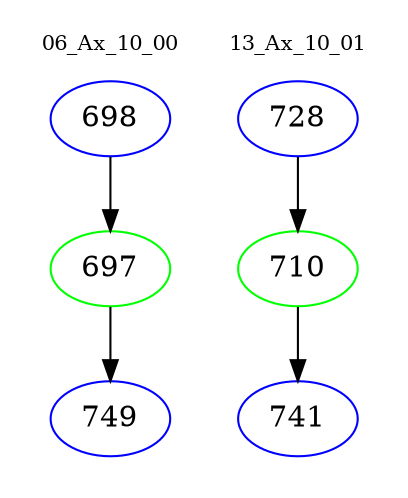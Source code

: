 digraph{
subgraph cluster_0 {
color = white
label = "06_Ax_10_00";
fontsize=10;
T0_698 [label="698", color="blue"]
T0_698 -> T0_697 [color="black"]
T0_697 [label="697", color="green"]
T0_697 -> T0_749 [color="black"]
T0_749 [label="749", color="blue"]
}
subgraph cluster_1 {
color = white
label = "13_Ax_10_01";
fontsize=10;
T1_728 [label="728", color="blue"]
T1_728 -> T1_710 [color="black"]
T1_710 [label="710", color="green"]
T1_710 -> T1_741 [color="black"]
T1_741 [label="741", color="blue"]
}
}
